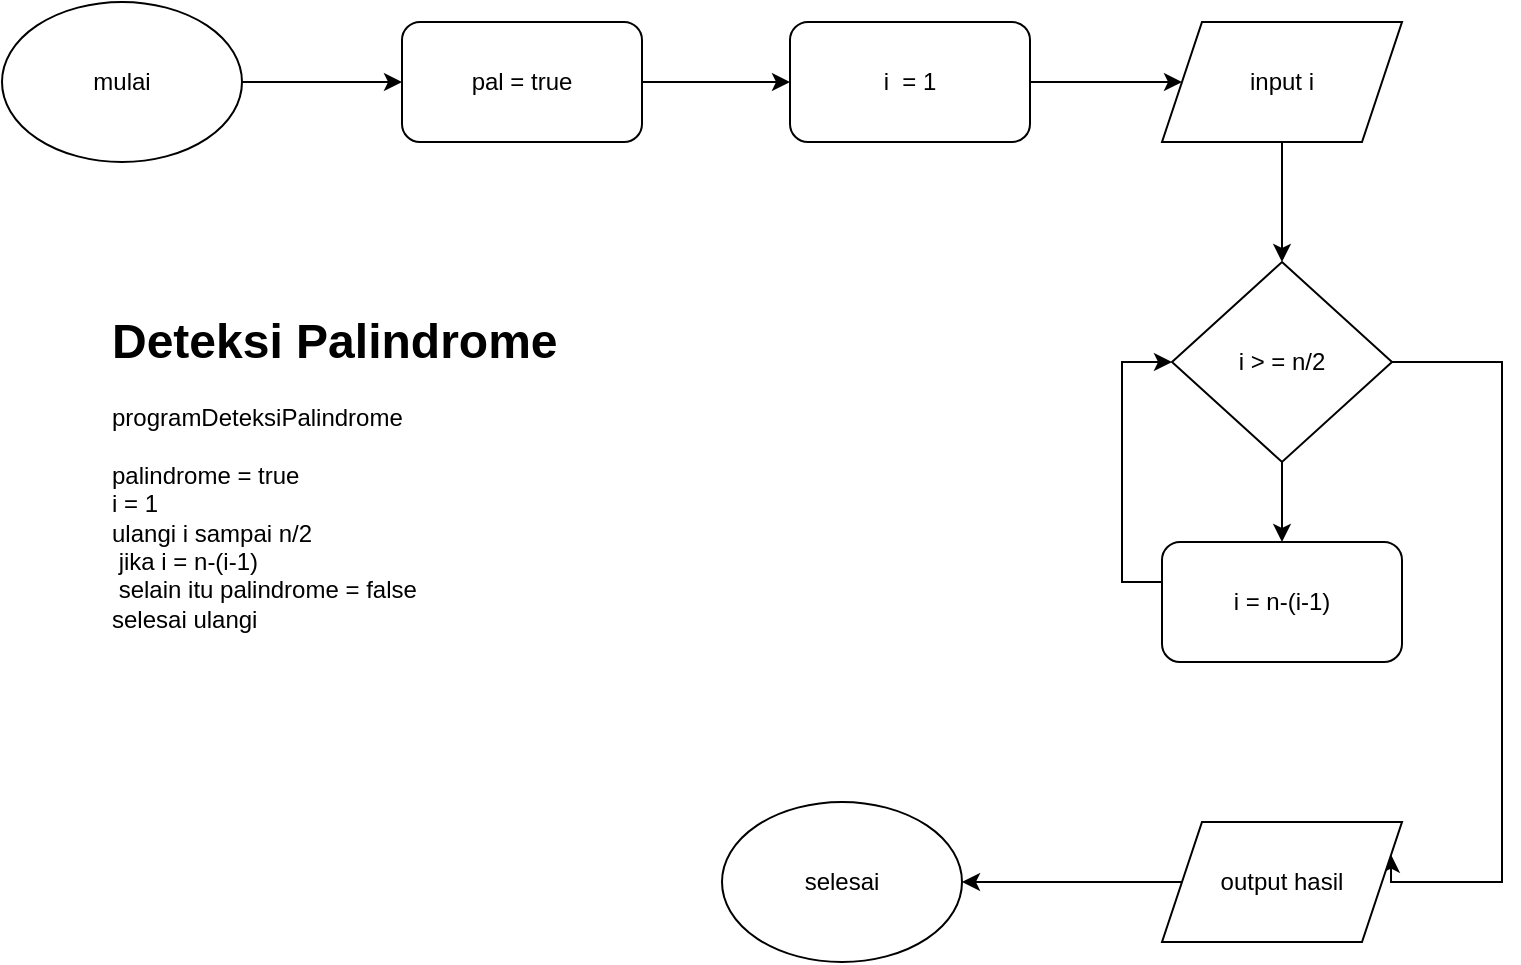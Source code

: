 <mxfile version="20.0.1" type="device"><diagram id="gykx3je4YlsHjd9rc8Qu" name="Page-1"><mxGraphModel dx="1422" dy="794" grid="1" gridSize="10" guides="1" tooltips="1" connect="1" arrows="1" fold="1" page="1" pageScale="1" pageWidth="827" pageHeight="1169" math="0" shadow="0"><root><mxCell id="0"/><mxCell id="1" parent="0"/><mxCell id="GPG9IwYET0XmgZgw556E-9" style="edgeStyle=orthogonalEdgeStyle;rounded=0;orthogonalLoop=1;jettySize=auto;html=1;entryX=0;entryY=0.5;entryDx=0;entryDy=0;" edge="1" parent="1" source="GPG9IwYET0XmgZgw556E-1" target="GPG9IwYET0XmgZgw556E-3"><mxGeometry relative="1" as="geometry"/></mxCell><mxCell id="GPG9IwYET0XmgZgw556E-1" value="mulai" style="ellipse;whiteSpace=wrap;html=1;" vertex="1" parent="1"><mxGeometry x="20" y="60" width="120" height="80" as="geometry"/></mxCell><mxCell id="GPG9IwYET0XmgZgw556E-2" value="selesai" style="ellipse;whiteSpace=wrap;html=1;" vertex="1" parent="1"><mxGeometry x="380" y="460" width="120" height="80" as="geometry"/></mxCell><mxCell id="GPG9IwYET0XmgZgw556E-17" style="edgeStyle=orthogonalEdgeStyle;rounded=0;orthogonalLoop=1;jettySize=auto;html=1;entryX=0;entryY=0.5;entryDx=0;entryDy=0;" edge="1" parent="1" source="GPG9IwYET0XmgZgw556E-3" target="GPG9IwYET0XmgZgw556E-10"><mxGeometry relative="1" as="geometry"/></mxCell><mxCell id="GPG9IwYET0XmgZgw556E-3" value="pal = true" style="rounded=1;whiteSpace=wrap;html=1;" vertex="1" parent="1"><mxGeometry x="220" y="70" width="120" height="60" as="geometry"/></mxCell><mxCell id="GPG9IwYET0XmgZgw556E-4" value="&lt;h1&gt;Deteksi Palindrome&lt;/h1&gt;&lt;div&gt;programDeteksiPalindrome&lt;/div&gt;&lt;div&gt;&lt;br&gt;&lt;/div&gt;&lt;div&gt;palindrome = true&lt;/div&gt;&lt;div&gt;i = 1&lt;/div&gt;&lt;div&gt;ulangi i sampai n/2&lt;/div&gt;&lt;div&gt;&amp;nbsp;jika i = n-(i-1)&lt;/div&gt;&lt;div&gt;&amp;nbsp;selain itu palindrome = false&lt;/div&gt;&lt;div&gt;selesai ulangi&lt;/div&gt;&lt;div&gt;&lt;br&gt;&lt;/div&gt;" style="text;html=1;strokeColor=none;fillColor=none;spacing=5;spacingTop=-20;whiteSpace=wrap;overflow=hidden;rounded=0;" vertex="1" parent="1"><mxGeometry x="70" y="210" width="240" height="280" as="geometry"/></mxCell><mxCell id="GPG9IwYET0XmgZgw556E-18" style="edgeStyle=orthogonalEdgeStyle;rounded=0;orthogonalLoop=1;jettySize=auto;html=1;entryX=0;entryY=0.5;entryDx=0;entryDy=0;" edge="1" parent="1" source="GPG9IwYET0XmgZgw556E-10" target="GPG9IwYET0XmgZgw556E-12"><mxGeometry relative="1" as="geometry"/></mxCell><mxCell id="GPG9IwYET0XmgZgw556E-10" value="i&amp;nbsp; = 1" style="rounded=1;whiteSpace=wrap;html=1;" vertex="1" parent="1"><mxGeometry x="414" y="70" width="120" height="60" as="geometry"/></mxCell><mxCell id="GPG9IwYET0XmgZgw556E-19" style="edgeStyle=orthogonalEdgeStyle;rounded=0;orthogonalLoop=1;jettySize=auto;html=1;entryX=0.5;entryY=0;entryDx=0;entryDy=0;" edge="1" parent="1" source="GPG9IwYET0XmgZgw556E-12" target="GPG9IwYET0XmgZgw556E-13"><mxGeometry relative="1" as="geometry"/></mxCell><mxCell id="GPG9IwYET0XmgZgw556E-12" value="input i" style="shape=parallelogram;perimeter=parallelogramPerimeter;whiteSpace=wrap;html=1;fixedSize=1;" vertex="1" parent="1"><mxGeometry x="600" y="70" width="120" height="60" as="geometry"/></mxCell><mxCell id="GPG9IwYET0XmgZgw556E-21" style="edgeStyle=orthogonalEdgeStyle;rounded=0;orthogonalLoop=1;jettySize=auto;html=1;entryX=0.5;entryY=0;entryDx=0;entryDy=0;" edge="1" parent="1" source="GPG9IwYET0XmgZgw556E-13" target="GPG9IwYET0XmgZgw556E-14"><mxGeometry relative="1" as="geometry"/></mxCell><mxCell id="GPG9IwYET0XmgZgw556E-22" style="edgeStyle=orthogonalEdgeStyle;rounded=0;orthogonalLoop=1;jettySize=auto;html=1;entryX=1;entryY=0.25;entryDx=0;entryDy=0;" edge="1" parent="1" source="GPG9IwYET0XmgZgw556E-13" target="GPG9IwYET0XmgZgw556E-16"><mxGeometry relative="1" as="geometry"><Array as="points"><mxPoint x="770" y="240"/><mxPoint x="770" y="500"/><mxPoint x="715" y="500"/></Array></mxGeometry></mxCell><mxCell id="GPG9IwYET0XmgZgw556E-13" value="i &amp;gt; = n/2" style="rhombus;whiteSpace=wrap;html=1;" vertex="1" parent="1"><mxGeometry x="605" y="190" width="110" height="100" as="geometry"/></mxCell><mxCell id="GPG9IwYET0XmgZgw556E-15" style="edgeStyle=orthogonalEdgeStyle;rounded=0;orthogonalLoop=1;jettySize=auto;html=1;entryX=0;entryY=0.5;entryDx=0;entryDy=0;" edge="1" parent="1" source="GPG9IwYET0XmgZgw556E-14" target="GPG9IwYET0XmgZgw556E-13"><mxGeometry relative="1" as="geometry"><Array as="points"><mxPoint x="580" y="350"/><mxPoint x="580" y="240"/></Array></mxGeometry></mxCell><mxCell id="GPG9IwYET0XmgZgw556E-14" value="i = n-(i-1)" style="rounded=1;whiteSpace=wrap;html=1;" vertex="1" parent="1"><mxGeometry x="600" y="330" width="120" height="60" as="geometry"/></mxCell><mxCell id="GPG9IwYET0XmgZgw556E-23" style="edgeStyle=orthogonalEdgeStyle;rounded=0;orthogonalLoop=1;jettySize=auto;html=1;" edge="1" parent="1" source="GPG9IwYET0XmgZgw556E-16"><mxGeometry relative="1" as="geometry"><mxPoint x="500" y="500" as="targetPoint"/></mxGeometry></mxCell><mxCell id="GPG9IwYET0XmgZgw556E-16" value="output hasil" style="shape=parallelogram;perimeter=parallelogramPerimeter;whiteSpace=wrap;html=1;fixedSize=1;" vertex="1" parent="1"><mxGeometry x="600" y="470" width="120" height="60" as="geometry"/></mxCell></root></mxGraphModel></diagram></mxfile>